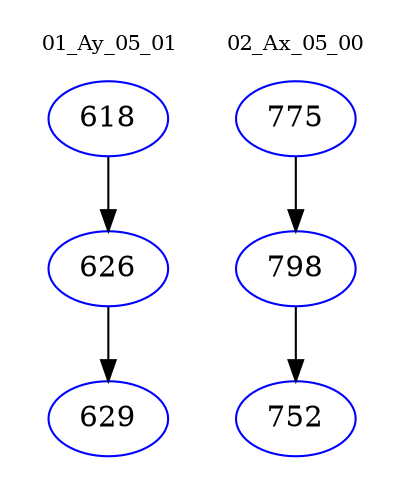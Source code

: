 digraph{
subgraph cluster_0 {
color = white
label = "01_Ay_05_01";
fontsize=10;
T0_618 [label="618", color="blue"]
T0_618 -> T0_626 [color="black"]
T0_626 [label="626", color="blue"]
T0_626 -> T0_629 [color="black"]
T0_629 [label="629", color="blue"]
}
subgraph cluster_1 {
color = white
label = "02_Ax_05_00";
fontsize=10;
T1_775 [label="775", color="blue"]
T1_775 -> T1_798 [color="black"]
T1_798 [label="798", color="blue"]
T1_798 -> T1_752 [color="black"]
T1_752 [label="752", color="blue"]
}
}
